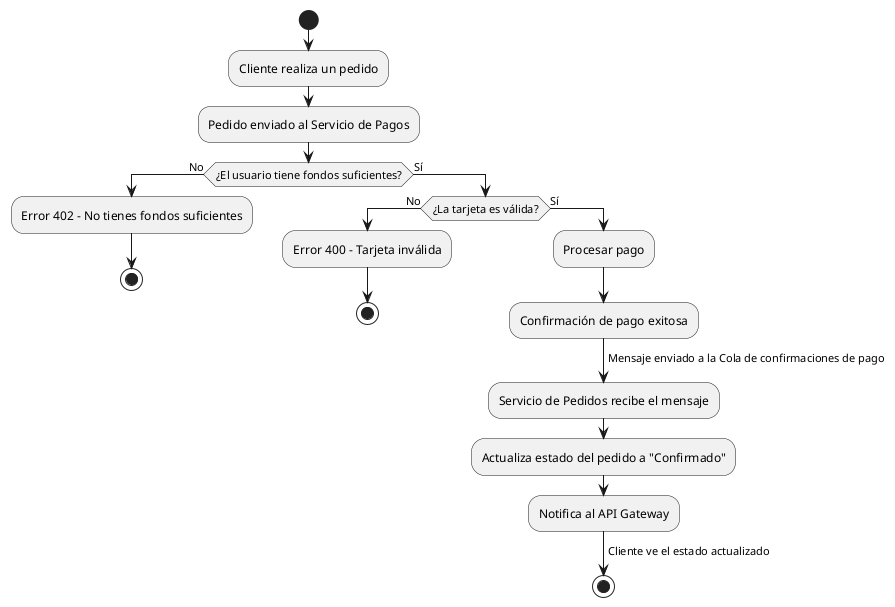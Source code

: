 @startuml PagoFlow

start

:Cliente realiza un pedido;
:Pedido enviado al Servicio de Pagos;

if (¿El usuario tiene fondos suficientes?) then (No)
    :Error 402 - No tienes fondos suficientes;
    stop
else (Sí)
    if (¿La tarjeta es válida?) then (No)
        :Error 400 - Tarjeta inválida;
        stop
    else (Sí)
        :Procesar pago;
        :Confirmación de pago exitosa;

        -> Servicio de Pagos publica en Exchange de RabbitMQ;
        -> Mensaje enviado a la Cola de confirmaciones de pago;

        :Servicio de Pedidos recibe el mensaje;
        :Actualiza estado del pedido a "Confirmado";

        :Notifica al API Gateway;
        -> Cliente ve el estado actualizado;

        stop
    endif
endif

@enduml

